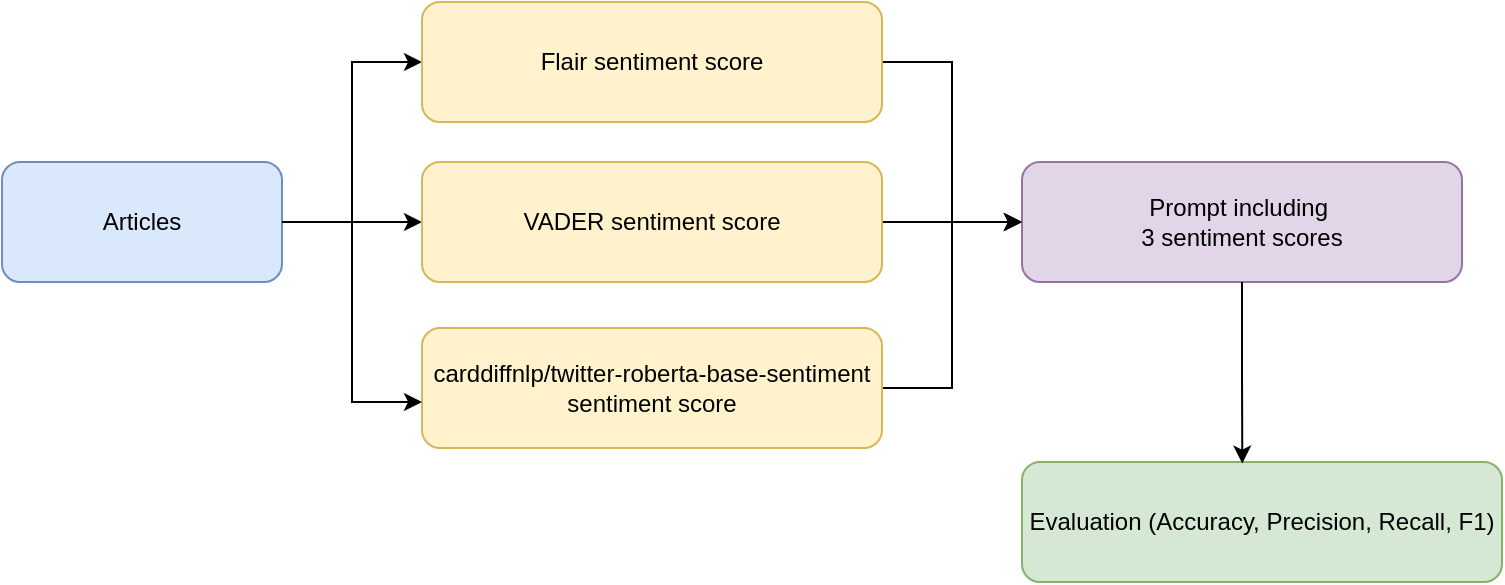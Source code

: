 <mxfile version="26.2.14">
  <diagram name="Disinformation Detection Experiments" id="6zVEg0vWxW1A6ctEU3sv">
    <mxGraphModel dx="1221" dy="697" grid="1" gridSize="10" guides="1" tooltips="1" connect="1" arrows="1" fold="1" page="1" pageScale="1" pageWidth="827" pageHeight="1169" math="0" shadow="0">
      <root>
        <mxCell id="0" />
        <mxCell id="1" parent="0" />
        <mxCell id="YbpJv0STsfepRP_15fKV-19" style="edgeStyle=orthogonalEdgeStyle;rounded=0;orthogonalLoop=1;jettySize=auto;html=1;entryX=0;entryY=0.5;entryDx=0;entryDy=0;" edge="1" parent="1" source="2" target="5">
          <mxGeometry relative="1" as="geometry" />
        </mxCell>
        <mxCell id="YbpJv0STsfepRP_15fKV-20" style="edgeStyle=orthogonalEdgeStyle;rounded=0;orthogonalLoop=1;jettySize=auto;html=1;entryX=0;entryY=0.5;entryDx=0;entryDy=0;" edge="1" parent="1" source="2" target="YbpJv0STsfepRP_15fKV-17">
          <mxGeometry relative="1" as="geometry" />
        </mxCell>
        <mxCell id="2" value="Articles" style="shape=rectangle;whiteSpace=wrap;rounded=1;fillColor=#dae8fc;strokeColor=#6c8ebf;" parent="1" vertex="1">
          <mxGeometry x="30" y="170" width="140" height="60" as="geometry" />
        </mxCell>
        <mxCell id="YbpJv0STsfepRP_15fKV-22" style="edgeStyle=orthogonalEdgeStyle;rounded=0;orthogonalLoop=1;jettySize=auto;html=1;entryX=0;entryY=0.5;entryDx=0;entryDy=0;" edge="1" parent="1" source="5" target="9">
          <mxGeometry relative="1" as="geometry" />
        </mxCell>
        <mxCell id="5" value="Flair sentiment score" style="shape=rectangle;whiteSpace=wrap;rounded=1;fillColor=#fff2cc;strokeColor=#d6b656;" parent="1" vertex="1">
          <mxGeometry x="240" y="90" width="230" height="60" as="geometry" />
        </mxCell>
        <mxCell id="9" value="Prompt including &#xa;3 sentiment scores" style="shape=rectangle;whiteSpace=wrap;rounded=1;fillColor=#e1d5e7;strokeColor=#9673a6;" parent="1" vertex="1">
          <mxGeometry x="540" y="170" width="220" height="60" as="geometry" />
        </mxCell>
        <mxCell id="15" value="Evaluation (Accuracy, Precision, Recall, F1)" style="shape=rectangle;whiteSpace=wrap;rounded=1;fillColor=#d5e8d4;strokeColor=#82b366;" parent="1" vertex="1">
          <mxGeometry x="540" y="320" width="240" height="60" as="geometry" />
        </mxCell>
        <mxCell id="YbpJv0STsfepRP_15fKV-23" style="edgeStyle=orthogonalEdgeStyle;rounded=0;orthogonalLoop=1;jettySize=auto;html=1;" edge="1" parent="1" source="YbpJv0STsfepRP_15fKV-17">
          <mxGeometry relative="1" as="geometry">
            <mxPoint x="540.0" y="200" as="targetPoint" />
          </mxGeometry>
        </mxCell>
        <mxCell id="YbpJv0STsfepRP_15fKV-17" value="VADER sentiment score" style="shape=rectangle;whiteSpace=wrap;rounded=1;fillColor=#fff2cc;strokeColor=#d6b656;" vertex="1" parent="1">
          <mxGeometry x="240" y="170" width="230" height="60" as="geometry" />
        </mxCell>
        <mxCell id="YbpJv0STsfepRP_15fKV-25" style="edgeStyle=orthogonalEdgeStyle;rounded=0;orthogonalLoop=1;jettySize=auto;html=1;entryX=0;entryY=0.5;entryDx=0;entryDy=0;" edge="1" parent="1" source="YbpJv0STsfepRP_15fKV-18" target="9">
          <mxGeometry relative="1" as="geometry" />
        </mxCell>
        <mxCell id="YbpJv0STsfepRP_15fKV-18" value="carddiffnlp/twitter-roberta-base-sentiment sentiment score" style="shape=rectangle;whiteSpace=wrap;rounded=1;fillColor=#fff2cc;strokeColor=#d6b656;" vertex="1" parent="1">
          <mxGeometry x="240" y="253" width="230" height="60" as="geometry" />
        </mxCell>
        <mxCell id="YbpJv0STsfepRP_15fKV-21" style="edgeStyle=orthogonalEdgeStyle;rounded=0;orthogonalLoop=1;jettySize=auto;html=1;entryX=0;entryY=0.617;entryDx=0;entryDy=0;entryPerimeter=0;" edge="1" parent="1" source="2" target="YbpJv0STsfepRP_15fKV-18">
          <mxGeometry relative="1" as="geometry" />
        </mxCell>
        <mxCell id="YbpJv0STsfepRP_15fKV-26" style="edgeStyle=orthogonalEdgeStyle;rounded=0;orthogonalLoop=1;jettySize=auto;html=1;entryX=0.459;entryY=0.013;entryDx=0;entryDy=0;entryPerimeter=0;" edge="1" parent="1" source="9" target="15">
          <mxGeometry relative="1" as="geometry" />
        </mxCell>
      </root>
    </mxGraphModel>
  </diagram>
</mxfile>
